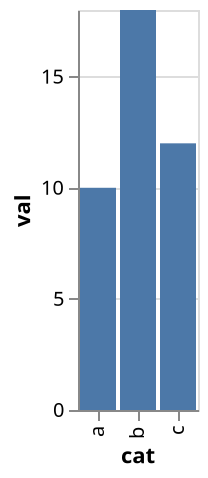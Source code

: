 {
  "$schema": "https://vega.github.io/schema/vega-lite/v5.json",
  "data": {
    "values": [
      {
        "cat": "a",
        "val": 10
      },
      {
        "cat": "b",
        "val": 18
      },
      {
        "cat": "c",
        "val": 12
      }
    ]
  },
  "encoding": {
    "x": {
      "field": "cat",
      "type": "nominal"
    },
    "y": {
      "field": "val",
      "type": "quantitative"
    }
  },
  "mark": "bar"
}